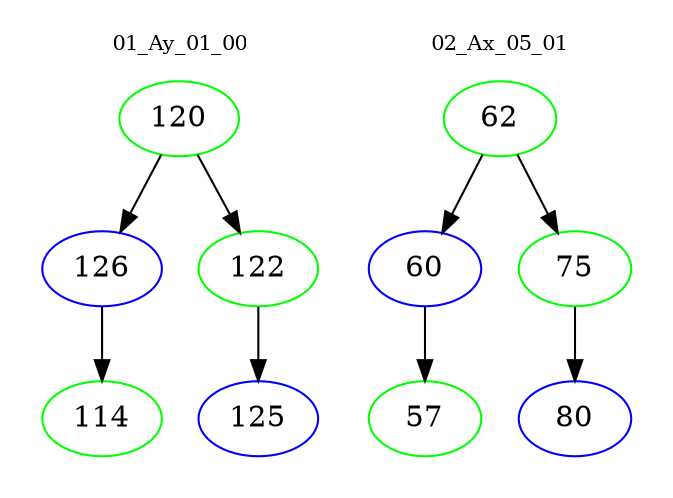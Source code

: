 digraph{
subgraph cluster_0 {
color = white
label = "01_Ay_01_00";
fontsize=10;
T0_120 [label="120", color="green"]
T0_120 -> T0_126 [color="black"]
T0_126 [label="126", color="blue"]
T0_126 -> T0_114 [color="black"]
T0_114 [label="114", color="green"]
T0_120 -> T0_122 [color="black"]
T0_122 [label="122", color="green"]
T0_122 -> T0_125 [color="black"]
T0_125 [label="125", color="blue"]
}
subgraph cluster_1 {
color = white
label = "02_Ax_05_01";
fontsize=10;
T1_62 [label="62", color="green"]
T1_62 -> T1_60 [color="black"]
T1_60 [label="60", color="blue"]
T1_60 -> T1_57 [color="black"]
T1_57 [label="57", color="green"]
T1_62 -> T1_75 [color="black"]
T1_75 [label="75", color="green"]
T1_75 -> T1_80 [color="black"]
T1_80 [label="80", color="blue"]
}
}
